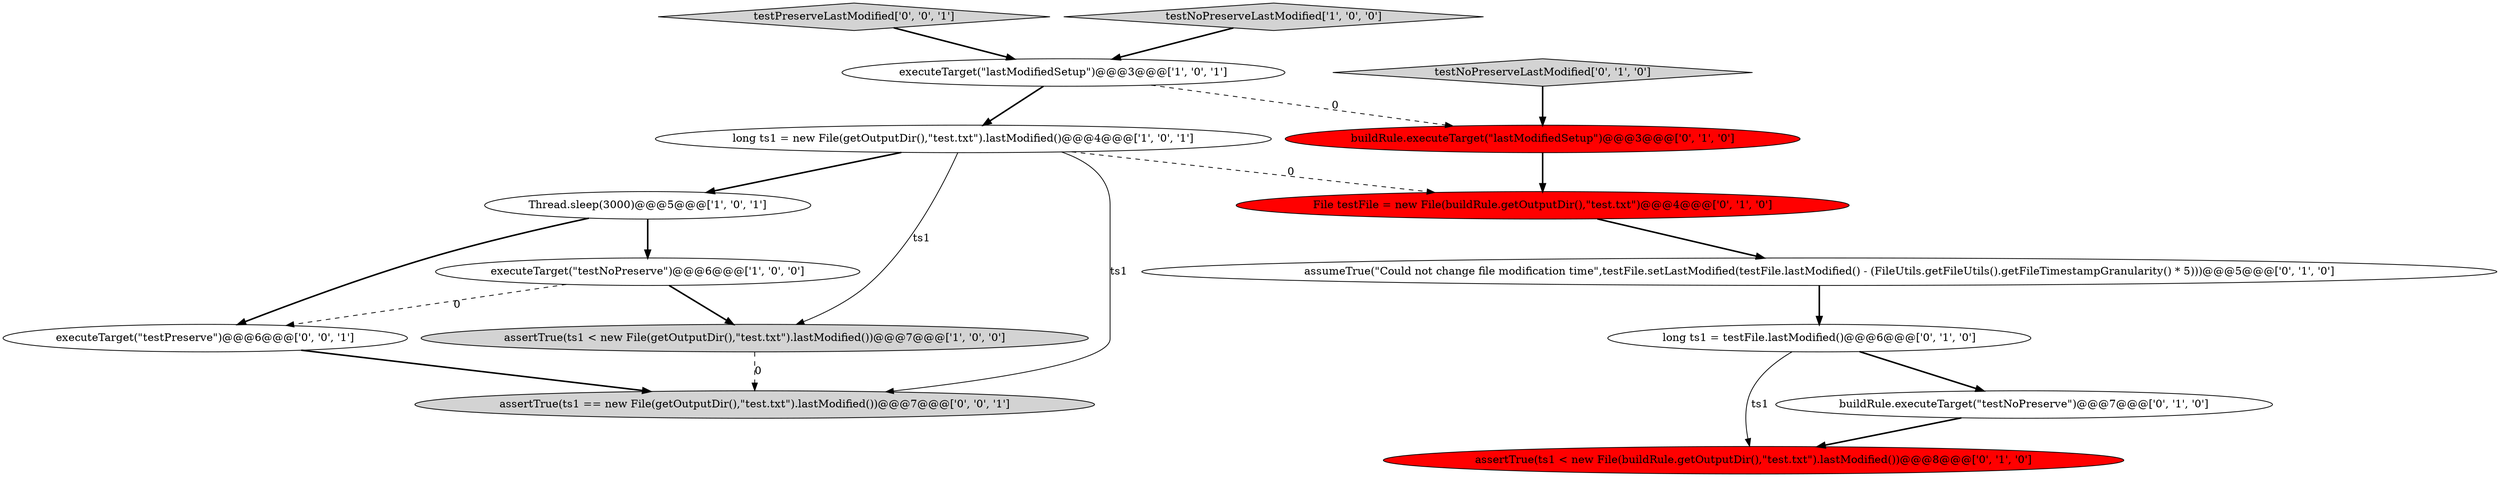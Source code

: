 digraph {
1 [style = filled, label = "executeTarget(\"lastModifiedSetup\")@@@3@@@['1', '0', '1']", fillcolor = white, shape = ellipse image = "AAA0AAABBB1BBB"];
2 [style = filled, label = "Thread.sleep(3000)@@@5@@@['1', '0', '1']", fillcolor = white, shape = ellipse image = "AAA0AAABBB1BBB"];
3 [style = filled, label = "executeTarget(\"testNoPreserve\")@@@6@@@['1', '0', '0']", fillcolor = white, shape = ellipse image = "AAA0AAABBB1BBB"];
11 [style = filled, label = "buildRule.executeTarget(\"testNoPreserve\")@@@7@@@['0', '1', '0']", fillcolor = white, shape = ellipse image = "AAA0AAABBB2BBB"];
14 [style = filled, label = "testPreserveLastModified['0', '0', '1']", fillcolor = lightgray, shape = diamond image = "AAA0AAABBB3BBB"];
0 [style = filled, label = "testNoPreserveLastModified['1', '0', '0']", fillcolor = lightgray, shape = diamond image = "AAA0AAABBB1BBB"];
5 [style = filled, label = "assertTrue(ts1 < new File(getOutputDir(),\"test.txt\").lastModified())@@@7@@@['1', '0', '0']", fillcolor = lightgray, shape = ellipse image = "AAA0AAABBB1BBB"];
10 [style = filled, label = "File testFile = new File(buildRule.getOutputDir(),\"test.txt\")@@@4@@@['0', '1', '0']", fillcolor = red, shape = ellipse image = "AAA1AAABBB2BBB"];
12 [style = filled, label = "assertTrue(ts1 < new File(buildRule.getOutputDir(),\"test.txt\").lastModified())@@@8@@@['0', '1', '0']", fillcolor = red, shape = ellipse image = "AAA1AAABBB2BBB"];
8 [style = filled, label = "long ts1 = testFile.lastModified()@@@6@@@['0', '1', '0']", fillcolor = white, shape = ellipse image = "AAA0AAABBB2BBB"];
7 [style = filled, label = "testNoPreserveLastModified['0', '1', '0']", fillcolor = lightgray, shape = diamond image = "AAA0AAABBB2BBB"];
15 [style = filled, label = "executeTarget(\"testPreserve\")@@@6@@@['0', '0', '1']", fillcolor = white, shape = ellipse image = "AAA0AAABBB3BBB"];
9 [style = filled, label = "buildRule.executeTarget(\"lastModifiedSetup\")@@@3@@@['0', '1', '0']", fillcolor = red, shape = ellipse image = "AAA1AAABBB2BBB"];
6 [style = filled, label = "assumeTrue(\"Could not change file modification time\",testFile.setLastModified(testFile.lastModified() - (FileUtils.getFileUtils().getFileTimestampGranularity() * 5)))@@@5@@@['0', '1', '0']", fillcolor = white, shape = ellipse image = "AAA0AAABBB2BBB"];
13 [style = filled, label = "assertTrue(ts1 == new File(getOutputDir(),\"test.txt\").lastModified())@@@7@@@['0', '0', '1']", fillcolor = lightgray, shape = ellipse image = "AAA0AAABBB3BBB"];
4 [style = filled, label = "long ts1 = new File(getOutputDir(),\"test.txt\").lastModified()@@@4@@@['1', '0', '1']", fillcolor = white, shape = ellipse image = "AAA0AAABBB1BBB"];
5->13 [style = dashed, label="0"];
1->4 [style = bold, label=""];
15->13 [style = bold, label=""];
2->3 [style = bold, label=""];
1->9 [style = dashed, label="0"];
11->12 [style = bold, label=""];
4->2 [style = bold, label=""];
9->10 [style = bold, label=""];
10->6 [style = bold, label=""];
4->5 [style = solid, label="ts1"];
14->1 [style = bold, label=""];
7->9 [style = bold, label=""];
3->5 [style = bold, label=""];
4->13 [style = solid, label="ts1"];
0->1 [style = bold, label=""];
6->8 [style = bold, label=""];
2->15 [style = bold, label=""];
8->12 [style = solid, label="ts1"];
3->15 [style = dashed, label="0"];
4->10 [style = dashed, label="0"];
8->11 [style = bold, label=""];
}

